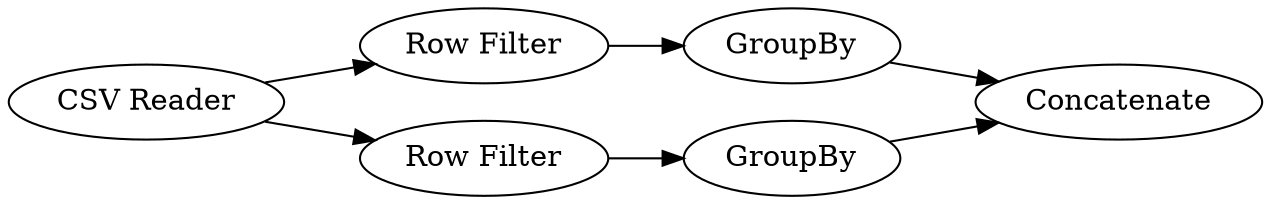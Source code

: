 digraph {
	1 -> 3
	3 -> 4
	5 -> 6
	1 -> 2
	2 -> 5
	4 -> 6
	5 [label=GroupBy]
	1 [label="CSV Reader"]
	4 [label=GroupBy]
	6 [label=Concatenate]
	3 [label="Row Filter"]
	2 [label="Row Filter"]
	rankdir=LR
}

